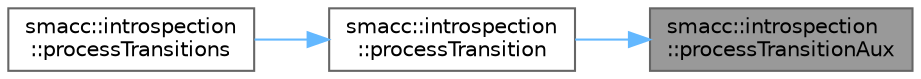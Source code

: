 digraph "smacc::introspection::processTransitionAux"
{
 // LATEX_PDF_SIZE
  bgcolor="transparent";
  edge [fontname=Helvetica,fontsize=10,labelfontname=Helvetica,labelfontsize=10];
  node [fontname=Helvetica,fontsize=10,shape=box,height=0.2,width=0.4];
  rankdir="RL";
  Node1 [label="smacc::introspection\l::processTransitionAux",height=0.2,width=0.4,color="gray40", fillcolor="grey60", style="filled", fontcolor="black",tooltip=" "];
  Node1 -> Node2 [dir="back",color="steelblue1",style="solid"];
  Node2 [label="smacc::introspection\l::processTransition",height=0.2,width=0.4,color="grey40", fillcolor="white", style="filled",URL="$namespacesmacc_1_1introspection.html#a91f7cda900e7002c923494db5afce63f",tooltip=" "];
  Node2 -> Node3 [dir="back",color="steelblue1",style="solid"];
  Node3 [label="smacc::introspection\l::processTransitions",height=0.2,width=0.4,color="grey40", fillcolor="white", style="filled",URL="$namespacesmacc_1_1introspection.html#ad8ce7eb57a96ab04858df527c5dce9a0",tooltip=" "];
}
